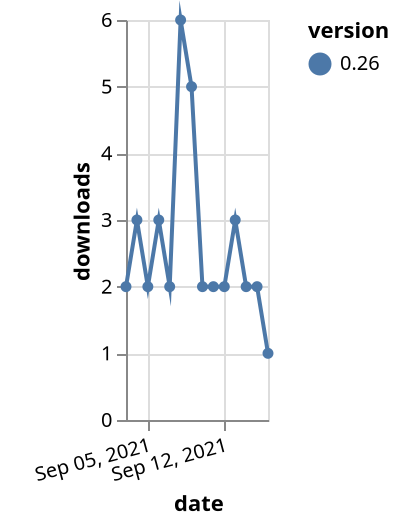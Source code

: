 {"$schema": "https://vega.github.io/schema/vega-lite/v5.json", "description": "A simple bar chart with embedded data.", "data": {"values": [{"date": "2021-09-03", "total": 2876, "delta": 2, "version": "0.26"}, {"date": "2021-09-04", "total": 2879, "delta": 3, "version": "0.26"}, {"date": "2021-09-05", "total": 2881, "delta": 2, "version": "0.26"}, {"date": "2021-09-06", "total": 2884, "delta": 3, "version": "0.26"}, {"date": "2021-09-07", "total": 2886, "delta": 2, "version": "0.26"}, {"date": "2021-09-08", "total": 2892, "delta": 6, "version": "0.26"}, {"date": "2021-09-09", "total": 2897, "delta": 5, "version": "0.26"}, {"date": "2021-09-10", "total": 2899, "delta": 2, "version": "0.26"}, {"date": "2021-09-11", "total": 2901, "delta": 2, "version": "0.26"}, {"date": "2021-09-12", "total": 2903, "delta": 2, "version": "0.26"}, {"date": "2021-09-13", "total": 2906, "delta": 3, "version": "0.26"}, {"date": "2021-09-14", "total": 2908, "delta": 2, "version": "0.26"}, {"date": "2021-09-15", "total": 2910, "delta": 2, "version": "0.26"}, {"date": "2021-09-16", "total": 2911, "delta": 1, "version": "0.26"}]}, "width": "container", "mark": {"type": "line", "point": {"filled": true}}, "encoding": {"x": {"field": "date", "type": "temporal", "timeUnit": "yearmonthdate", "title": "date", "axis": {"labelAngle": -15}}, "y": {"field": "delta", "type": "quantitative", "title": "downloads"}, "color": {"field": "version", "type": "nominal"}, "tooltip": {"field": "delta"}}}